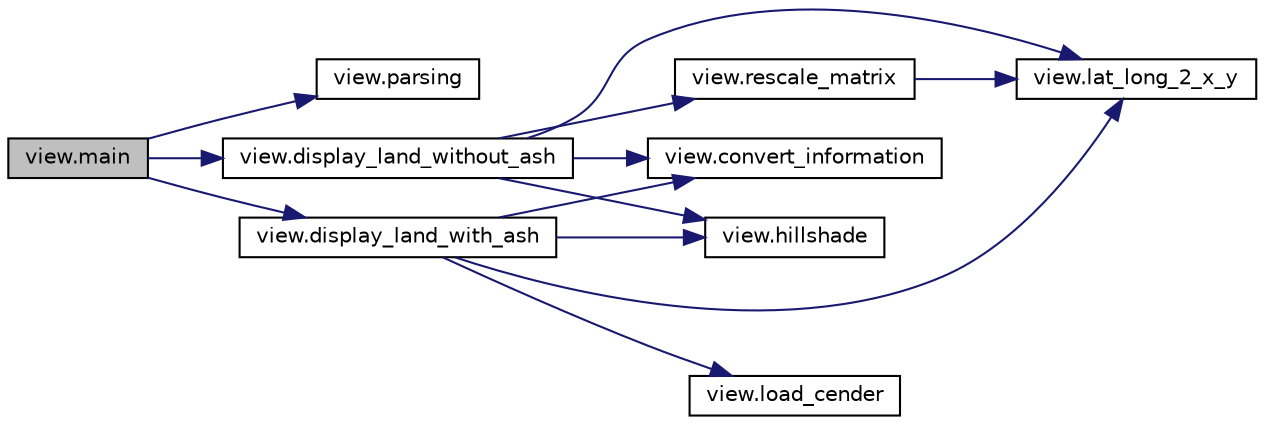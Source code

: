 digraph "view.main"
{
  edge [fontname="Helvetica",fontsize="10",labelfontname="Helvetica",labelfontsize="10"];
  node [fontname="Helvetica",fontsize="10",shape=record];
  rankdir="LR";
  Node1 [label="view.main",height=0.2,width=0.4,color="black", fillcolor="grey75", style="filled", fontcolor="black"];
  Node1 -> Node2 [color="midnightblue",fontsize="10",style="solid",fontname="Helvetica"];
  Node2 [label="view.parsing",height=0.2,width=0.4,color="black", fillcolor="white", style="filled",URL="$namespaceview.html#a0fe1266c8093a68ffbf1fe8bb7c9e3dc",tooltip="Parse all the argument using the \"py\" lib : argparse. "];
  Node1 -> Node3 [color="midnightblue",fontsize="10",style="solid",fontname="Helvetica"];
  Node3 [label="view.display_land_without_ash",height=0.2,width=0.4,color="black", fillcolor="white", style="filled",URL="$namespaceview.html#ae71b788c4ca5f4b7e2645ff7863bbd53",tooltip="This function display the land, with some possible option. "];
  Node3 -> Node4 [color="midnightblue",fontsize="10",style="solid",fontname="Helvetica"];
  Node4 [label="view.convert_information",height=0.2,width=0.4,color="black", fillcolor="white", style="filled",URL="$namespaceview.html#a8427ab346500f33881a5836374a831ef",tooltip="Here, we converte the distance from km to degree. "];
  Node3 -> Node5 [color="midnightblue",fontsize="10",style="solid",fontname="Helvetica"];
  Node5 [label="view.lat_long_2_x_y",height=0.2,width=0.4,color="black", fillcolor="white", style="filled",URL="$namespaceview.html#ae905263fc3aec529a940acb67c9d3dd0",tooltip="Change the referential of a point with a simple cross-product. "];
  Node3 -> Node6 [color="midnightblue",fontsize="10",style="solid",fontname="Helvetica"];
  Node6 [label="view.rescale_matrix",height=0.2,width=0.4,color="black", fillcolor="white", style="filled",URL="$namespaceview.html#a4ea2ce19242eaf9b19d15a214e179f93",tooltip="Take a matrix, and resize it with correct width and heigth. "];
  Node6 -> Node5 [color="midnightblue",fontsize="10",style="solid",fontname="Helvetica"];
  Node3 -> Node7 [color="midnightblue",fontsize="10",style="solid",fontname="Helvetica"];
  Node7 [label="view.hillshade",height=0.2,width=0.4,color="black", fillcolor="white", style="filled",URL="$namespaceview.html#a68c5135b1c31abb7bf04fd10a7e53fb2",tooltip="Module: All the program of viewing land. "];
  Node1 -> Node8 [color="midnightblue",fontsize="10",style="solid",fontname="Helvetica"];
  Node8 [label="view.display_land_with_ash",height=0.2,width=0.4,color="black", fillcolor="white", style="filled",URL="$namespaceview.html#a7ef0b345f62fc03d0a3c2ae363a50639",tooltip="Here we load the cender in a matrix, get the land matrix equivalent, and plot all of that together..."];
  Node8 -> Node9 [color="midnightblue",fontsize="10",style="solid",fontname="Helvetica"];
  Node9 [label="view.load_cender",height=0.2,width=0.4,color="black", fillcolor="white", style="filled",URL="$namespaceview.html#a67e94273b6e958814337206adcededb1",tooltip="This function load the ash, take information about the center. "];
  Node8 -> Node4 [color="midnightblue",fontsize="10",style="solid",fontname="Helvetica"];
  Node8 -> Node5 [color="midnightblue",fontsize="10",style="solid",fontname="Helvetica"];
  Node8 -> Node7 [color="midnightblue",fontsize="10",style="solid",fontname="Helvetica"];
}
